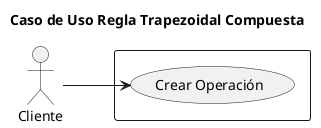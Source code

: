 @startuml

title Caso de Uso Regla Trapezoidal Compuesta

left to right direction

actor Cliente as user

rectangle  {
    usecase "Crear Operación" as crear
}

user --> crear: ""

@enduml